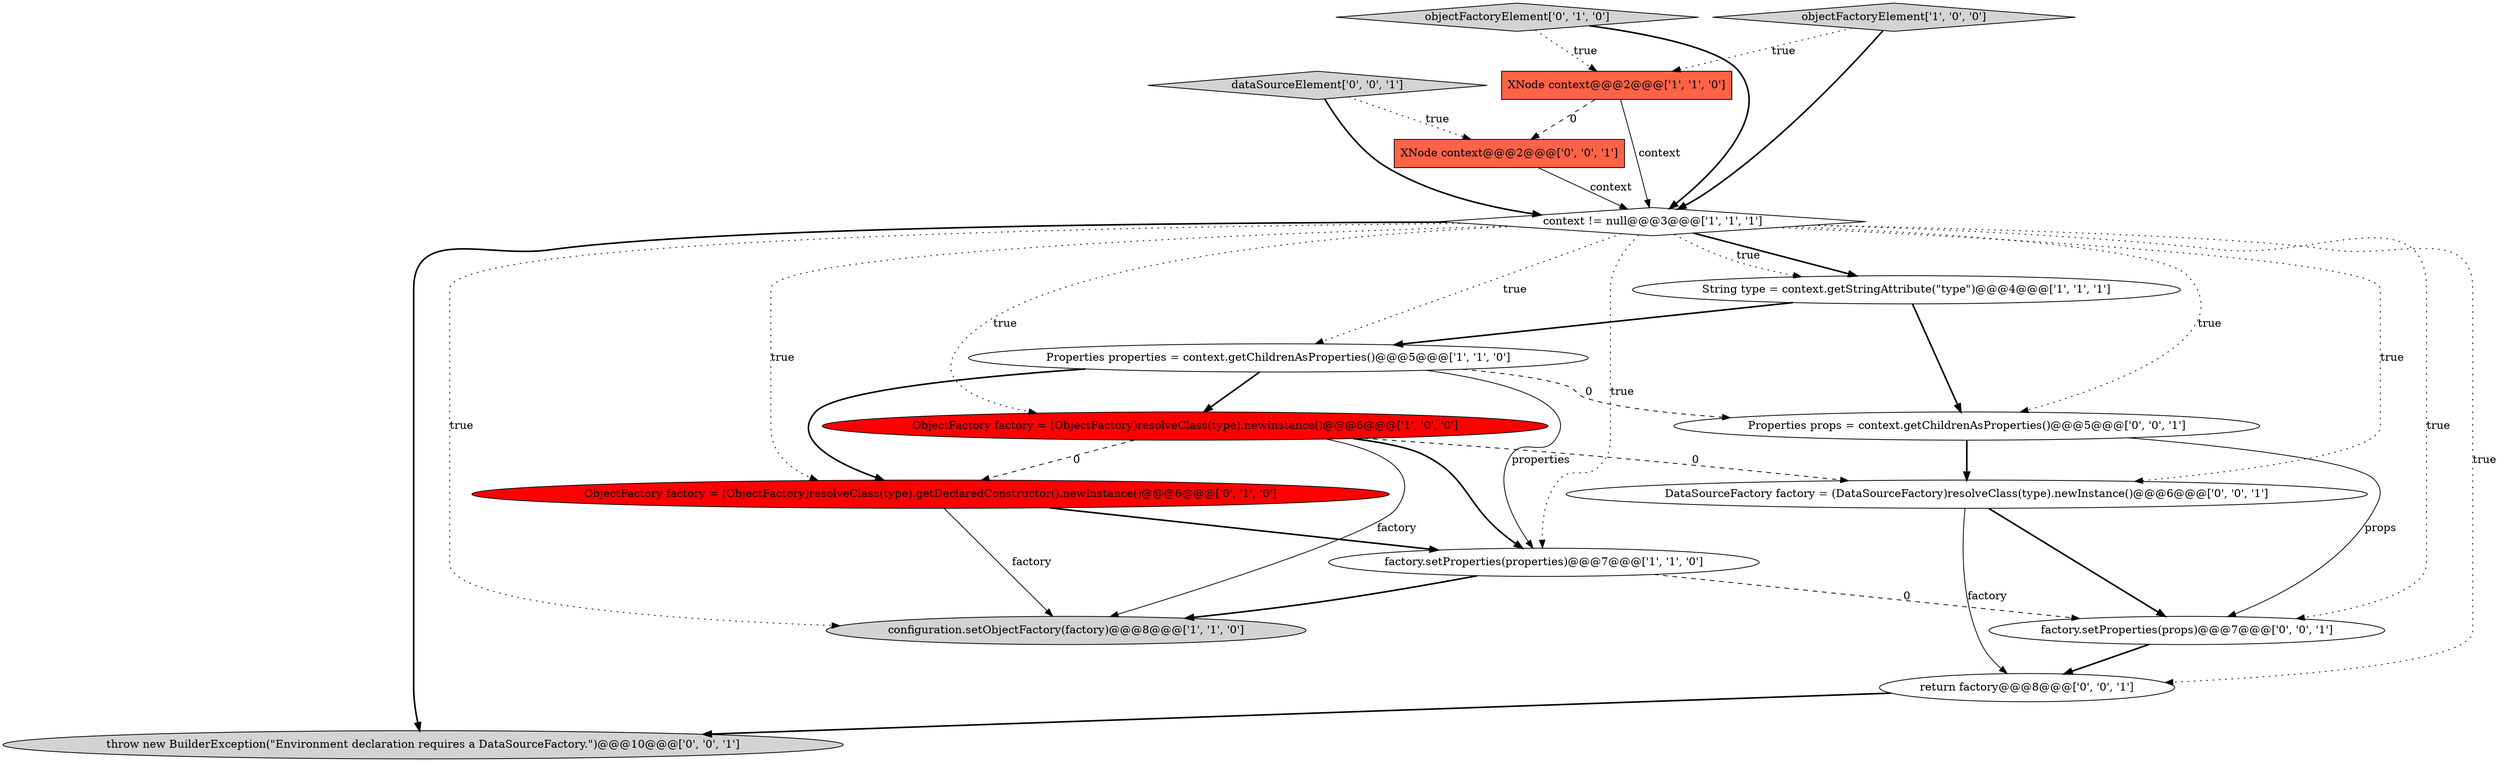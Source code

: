 digraph {
0 [style = filled, label = "String type = context.getStringAttribute(\"type\")@@@4@@@['1', '1', '1']", fillcolor = white, shape = ellipse image = "AAA0AAABBB1BBB"];
1 [style = filled, label = "XNode context@@@2@@@['1', '1', '0']", fillcolor = tomato, shape = box image = "AAA0AAABBB1BBB"];
9 [style = filled, label = "objectFactoryElement['0', '1', '0']", fillcolor = lightgray, shape = diamond image = "AAA0AAABBB2BBB"];
13 [style = filled, label = "throw new BuilderException(\"Environment declaration requires a DataSourceFactory.\")@@@10@@@['0', '0', '1']", fillcolor = lightgray, shape = ellipse image = "AAA0AAABBB3BBB"];
3 [style = filled, label = "ObjectFactory factory = (ObjectFactory)resolveClass(type).newInstance()@@@6@@@['1', '0', '0']", fillcolor = red, shape = ellipse image = "AAA1AAABBB1BBB"];
7 [style = filled, label = "Properties properties = context.getChildrenAsProperties()@@@5@@@['1', '1', '0']", fillcolor = white, shape = ellipse image = "AAA0AAABBB1BBB"];
12 [style = filled, label = "Properties props = context.getChildrenAsProperties()@@@5@@@['0', '0', '1']", fillcolor = white, shape = ellipse image = "AAA0AAABBB3BBB"];
6 [style = filled, label = "context != null@@@3@@@['1', '1', '1']", fillcolor = white, shape = diamond image = "AAA0AAABBB1BBB"];
16 [style = filled, label = "factory.setProperties(props)@@@7@@@['0', '0', '1']", fillcolor = white, shape = ellipse image = "AAA0AAABBB3BBB"];
2 [style = filled, label = "factory.setProperties(properties)@@@7@@@['1', '1', '0']", fillcolor = white, shape = ellipse image = "AAA0AAABBB1BBB"];
11 [style = filled, label = "return factory@@@8@@@['0', '0', '1']", fillcolor = white, shape = ellipse image = "AAA0AAABBB3BBB"];
14 [style = filled, label = "DataSourceFactory factory = (DataSourceFactory)resolveClass(type).newInstance()@@@6@@@['0', '0', '1']", fillcolor = white, shape = ellipse image = "AAA0AAABBB3BBB"];
5 [style = filled, label = "configuration.setObjectFactory(factory)@@@8@@@['1', '1', '0']", fillcolor = lightgray, shape = ellipse image = "AAA0AAABBB1BBB"];
8 [style = filled, label = "ObjectFactory factory = (ObjectFactory)resolveClass(type).getDeclaredConstructor().newInstance()@@@6@@@['0', '1', '0']", fillcolor = red, shape = ellipse image = "AAA1AAABBB2BBB"];
15 [style = filled, label = "dataSourceElement['0', '0', '1']", fillcolor = lightgray, shape = diamond image = "AAA0AAABBB3BBB"];
4 [style = filled, label = "objectFactoryElement['1', '0', '0']", fillcolor = lightgray, shape = diamond image = "AAA0AAABBB1BBB"];
10 [style = filled, label = "XNode context@@@2@@@['0', '0', '1']", fillcolor = tomato, shape = box image = "AAA0AAABBB3BBB"];
14->16 [style = bold, label=""];
8->5 [style = solid, label="factory"];
7->2 [style = solid, label="properties"];
16->11 [style = bold, label=""];
4->1 [style = dotted, label="true"];
4->6 [style = bold, label=""];
0->12 [style = bold, label=""];
14->11 [style = solid, label="factory"];
1->6 [style = solid, label="context"];
12->16 [style = solid, label="props"];
3->5 [style = solid, label="factory"];
15->10 [style = dotted, label="true"];
6->0 [style = bold, label=""];
15->6 [style = bold, label=""];
1->10 [style = dashed, label="0"];
10->6 [style = solid, label="context"];
7->8 [style = bold, label=""];
7->3 [style = bold, label=""];
9->6 [style = bold, label=""];
0->7 [style = bold, label=""];
6->14 [style = dotted, label="true"];
6->2 [style = dotted, label="true"];
3->2 [style = bold, label=""];
8->2 [style = bold, label=""];
6->8 [style = dotted, label="true"];
2->16 [style = dashed, label="0"];
6->13 [style = bold, label=""];
11->13 [style = bold, label=""];
12->14 [style = bold, label=""];
9->1 [style = dotted, label="true"];
6->7 [style = dotted, label="true"];
7->12 [style = dashed, label="0"];
3->8 [style = dashed, label="0"];
6->12 [style = dotted, label="true"];
6->0 [style = dotted, label="true"];
6->11 [style = dotted, label="true"];
3->14 [style = dashed, label="0"];
6->3 [style = dotted, label="true"];
6->16 [style = dotted, label="true"];
6->5 [style = dotted, label="true"];
2->5 [style = bold, label=""];
}
